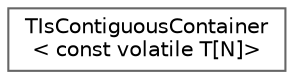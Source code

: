 digraph "Graphical Class Hierarchy"
{
 // INTERACTIVE_SVG=YES
 // LATEX_PDF_SIZE
  bgcolor="transparent";
  edge [fontname=Helvetica,fontsize=10,labelfontname=Helvetica,labelfontsize=10];
  node [fontname=Helvetica,fontsize=10,shape=box,height=0.2,width=0.4];
  rankdir="LR";
  Node0 [id="Node000000",label="TIsContiguousContainer\l\< const volatile T[N]\>",height=0.2,width=0.4,color="grey40", fillcolor="white", style="filled",URL="$d2/d58/structTIsContiguousContainer_3_01const_01volatile_01T_0fN_0e_4.html",tooltip=" "];
}
